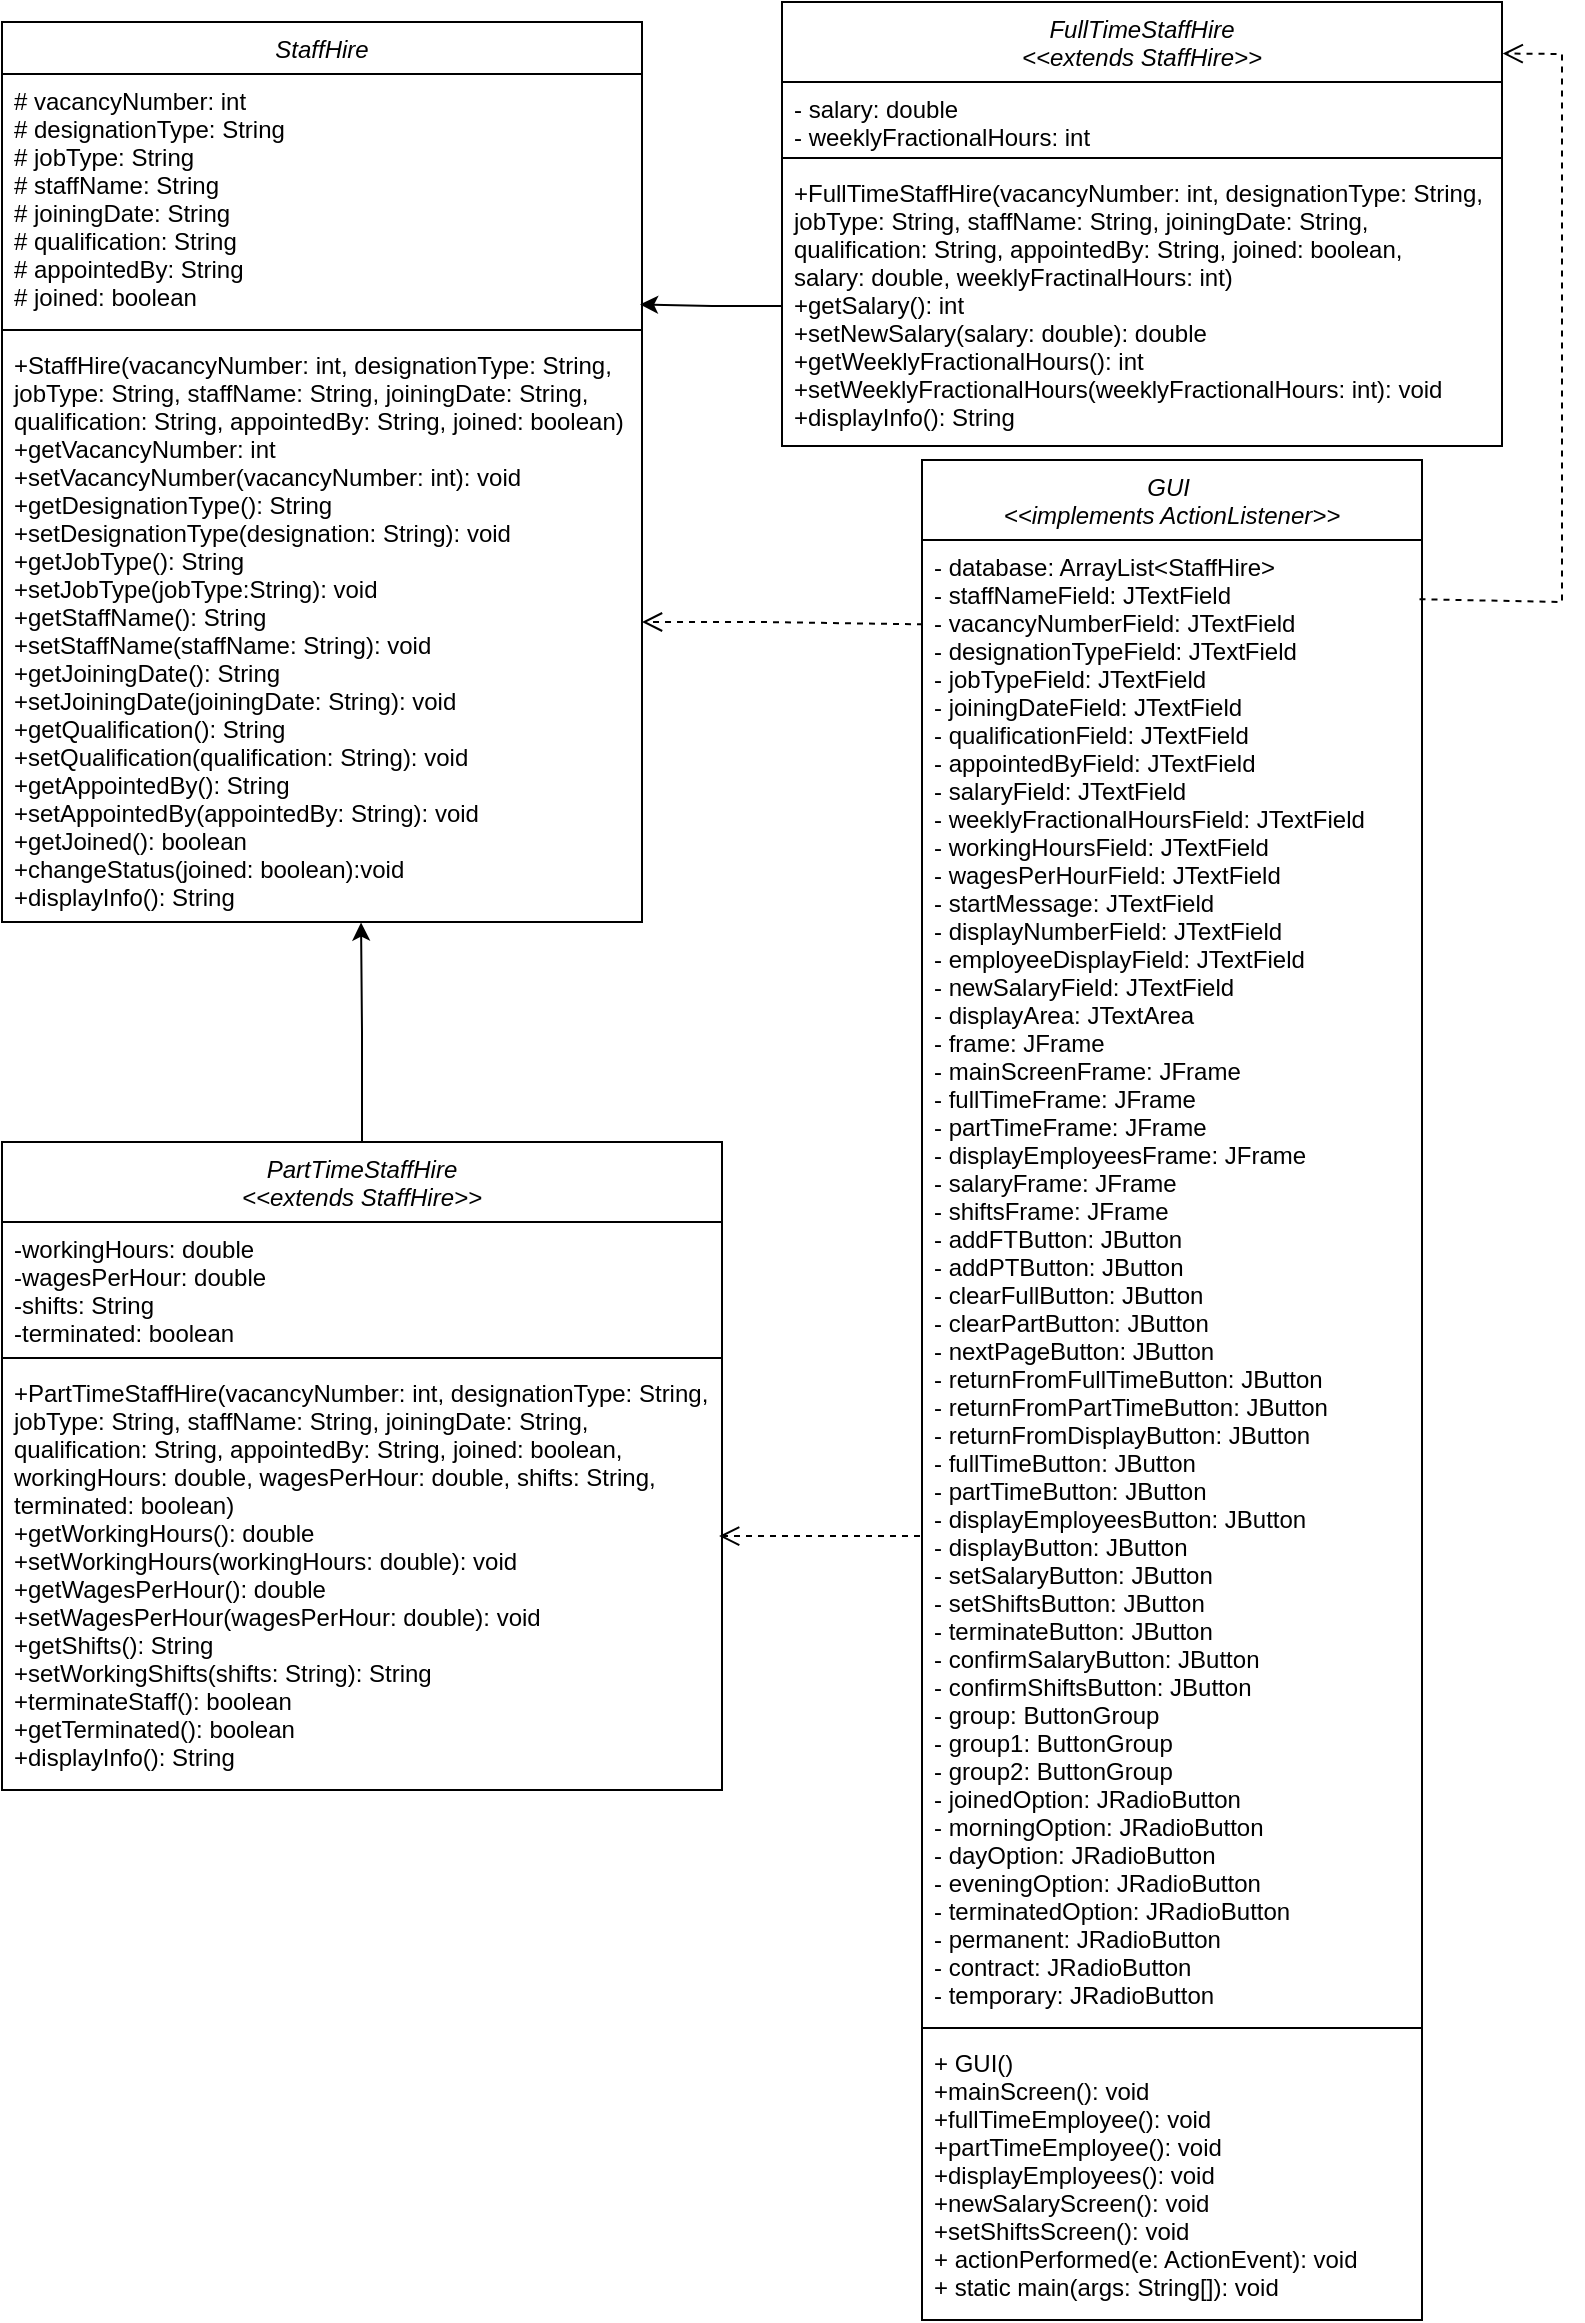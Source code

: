 <mxfile version="24.9.1">
  <diagram id="C5RBs43oDa-KdzZeNtuy" name="Page-1">
    <mxGraphModel dx="1977" dy="795" grid="1" gridSize="10" guides="1" tooltips="1" connect="1" arrows="1" fold="1" page="1" pageScale="1" pageWidth="827" pageHeight="1169" math="0" shadow="0">
      <root>
        <mxCell id="WIyWlLk6GJQsqaUBKTNV-0" />
        <mxCell id="WIyWlLk6GJQsqaUBKTNV-1" parent="WIyWlLk6GJQsqaUBKTNV-0" />
        <mxCell id="zkfFHV4jXpPFQw0GAbJ--0" value="StaffHire" style="swimlane;fontStyle=2;align=center;verticalAlign=top;childLayout=stackLayout;horizontal=1;startSize=26;horizontalStack=0;resizeParent=1;resizeLast=0;collapsible=1;marginBottom=0;rounded=0;shadow=0;strokeWidth=1;" parent="WIyWlLk6GJQsqaUBKTNV-1" vertex="1">
          <mxGeometry x="10" y="15" width="320" height="450" as="geometry">
            <mxRectangle x="40" y="20" width="160" height="26" as="alternateBounds" />
          </mxGeometry>
        </mxCell>
        <mxCell id="zkfFHV4jXpPFQw0GAbJ--1" value="# vacancyNumber: int&#xa;# designationType: String&#xa;# jobType: String&#xa;# staffName: String&#xa;# joiningDate: String&#xa;# qualification: String&#xa;# appointedBy: String&#xa;# joined: boolean&#xa;" style="text;align=left;verticalAlign=top;spacingLeft=4;spacingRight=4;overflow=hidden;rotatable=0;points=[[0,0.5],[1,0.5]];portConstraint=eastwest;" parent="zkfFHV4jXpPFQw0GAbJ--0" vertex="1">
          <mxGeometry y="26" width="320" height="124" as="geometry" />
        </mxCell>
        <mxCell id="zkfFHV4jXpPFQw0GAbJ--4" value="" style="line;html=1;strokeWidth=1;align=left;verticalAlign=middle;spacingTop=-1;spacingLeft=3;spacingRight=3;rotatable=0;labelPosition=right;points=[];portConstraint=eastwest;" parent="zkfFHV4jXpPFQw0GAbJ--0" vertex="1">
          <mxGeometry y="150" width="320" height="8" as="geometry" />
        </mxCell>
        <mxCell id="zkfFHV4jXpPFQw0GAbJ--5" value="+StaffHire(vacancyNumber: int, designationType: String,&#xa;jobType: String, staffName: String, joiningDate: String,&#xa;qualification: String, appointedBy: String, joined: boolean)&#xa;+getVacancyNumber: int&#xa;+setVacancyNumber(vacancyNumber: int): void&#xa;+getDesignationType(): String&#xa;+setDesignationType(designation: String): void&#xa;+getJobType(): String&#xa;+setJobType(jobType:String): void&#xa;+getStaffName(): String&#xa;+setStaffName(staffName: String): void&#xa;+getJoiningDate(): String&#xa;+setJoiningDate(joiningDate: String): void&#xa;+getQualification(): String&#xa;+setQualification(qualification: String): void&#xa;+getAppointedBy(): String&#xa;+setAppointedBy(appointedBy: String): void&#xa;+getJoined(): boolean&#xa;+changeStatus(joined: boolean):void&#xa;+displayInfo(): String&#xa;" style="text;align=left;verticalAlign=top;spacingLeft=4;spacingRight=4;overflow=hidden;rotatable=0;points=[[0,0.5],[1,0.5]];portConstraint=eastwest;" parent="zkfFHV4jXpPFQw0GAbJ--0" vertex="1">
          <mxGeometry y="158" width="320" height="292" as="geometry" />
        </mxCell>
        <mxCell id="5aMnuCD3aqie47kpc60D-0" value="FullTimeStaffHire&#xa;&lt;&lt;extends StaffHire&gt;&gt;&#xa;" style="swimlane;fontStyle=2;align=center;verticalAlign=top;childLayout=stackLayout;horizontal=1;startSize=40;horizontalStack=0;resizeParent=1;resizeLast=0;collapsible=1;marginBottom=0;rounded=0;shadow=0;strokeWidth=1;" vertex="1" parent="WIyWlLk6GJQsqaUBKTNV-1">
          <mxGeometry x="400" y="5" width="360" height="222" as="geometry">
            <mxRectangle x="230" y="20" width="160" height="40" as="alternateBounds" />
          </mxGeometry>
        </mxCell>
        <mxCell id="5aMnuCD3aqie47kpc60D-1" value="- salary: double&#xa;- weeklyFractionalHours: int" style="text;align=left;verticalAlign=top;spacingLeft=4;spacingRight=4;overflow=hidden;rotatable=0;points=[[0,0.5],[1,0.5]];portConstraint=eastwest;" vertex="1" parent="5aMnuCD3aqie47kpc60D-0">
          <mxGeometry y="40" width="360" height="34" as="geometry" />
        </mxCell>
        <mxCell id="5aMnuCD3aqie47kpc60D-2" value="" style="line;html=1;strokeWidth=1;align=left;verticalAlign=middle;spacingTop=-1;spacingLeft=3;spacingRight=3;rotatable=0;labelPosition=right;points=[];portConstraint=eastwest;" vertex="1" parent="5aMnuCD3aqie47kpc60D-0">
          <mxGeometry y="74" width="360" height="8" as="geometry" />
        </mxCell>
        <mxCell id="5aMnuCD3aqie47kpc60D-3" value="+FullTimeStaffHire(vacancyNumber: int, designationType: String,&#xa;jobType: String, staffName: String, joiningDate: String,&#xa;qualification: String, appointedBy: String, joined: boolean, &#xa;salary: double, weeklyFractinalHours: int)&#xa;+getSalary(): int&#xa;+setNewSalary(salary: double): double&#xa;+getWeeklyFractionalHours(): int&#xa;+setWeeklyFractionalHours(weeklyFractionalHours: int): void&#xa;+displayInfo(): String&#xa;" style="text;align=left;verticalAlign=top;spacingLeft=4;spacingRight=4;overflow=hidden;rotatable=0;points=[[0,0.5],[1,0.5]];portConstraint=eastwest;" vertex="1" parent="5aMnuCD3aqie47kpc60D-0">
          <mxGeometry y="82" width="360" height="140" as="geometry" />
        </mxCell>
        <mxCell id="5aMnuCD3aqie47kpc60D-4" value="PartTimeStaffHire&#xa;&lt;&lt;extends StaffHire&gt;&gt;" style="swimlane;fontStyle=2;align=center;verticalAlign=top;childLayout=stackLayout;horizontal=1;startSize=40;horizontalStack=0;resizeParent=1;resizeLast=0;collapsible=1;marginBottom=0;rounded=0;shadow=0;strokeWidth=1;" vertex="1" parent="WIyWlLk6GJQsqaUBKTNV-1">
          <mxGeometry x="10" y="575" width="360" height="324" as="geometry">
            <mxRectangle x="234" y="80" width="160" height="40" as="alternateBounds" />
          </mxGeometry>
        </mxCell>
        <mxCell id="5aMnuCD3aqie47kpc60D-5" value="-workingHours: double&#xa;-wagesPerHour: double&#xa;-shifts: String&#xa;-terminated: boolean" style="text;align=left;verticalAlign=top;spacingLeft=4;spacingRight=4;overflow=hidden;rotatable=0;points=[[0,0.5],[1,0.5]];portConstraint=eastwest;" vertex="1" parent="5aMnuCD3aqie47kpc60D-4">
          <mxGeometry y="40" width="360" height="64" as="geometry" />
        </mxCell>
        <mxCell id="5aMnuCD3aqie47kpc60D-6" value="" style="line;html=1;strokeWidth=1;align=left;verticalAlign=middle;spacingTop=-1;spacingLeft=3;spacingRight=3;rotatable=0;labelPosition=right;points=[];portConstraint=eastwest;" vertex="1" parent="5aMnuCD3aqie47kpc60D-4">
          <mxGeometry y="104" width="360" height="8" as="geometry" />
        </mxCell>
        <mxCell id="5aMnuCD3aqie47kpc60D-7" value="+PartTimeStaffHire(vacancyNumber: int, designationType: String,&#xa;jobType: String, staffName: String, joiningDate: String,&#xa;qualification: String, appointedBy: String, joined: boolean, &#xa;workingHours: double, wagesPerHour: double, shifts: String, &#xa;terminated: boolean)&#xa;+getWorkingHours(): double&#xa;+setWorkingHours(workingHours: double): void&#xa;+getWagesPerHour(): double&#xa;+setWagesPerHour(wagesPerHour: double): void&#xa;+getShifts(): String&#xa;+setWorkingShifts(shifts: String): String&#xa;+terminateStaff(): boolean&#xa;+getTerminated(): boolean&#xa;+displayInfo(): String&#xa;" style="text;align=left;verticalAlign=top;spacingLeft=4;spacingRight=4;overflow=hidden;rotatable=0;points=[[0,0.5],[1,0.5]];portConstraint=eastwest;" vertex="1" parent="5aMnuCD3aqie47kpc60D-4">
          <mxGeometry y="112" width="360" height="212" as="geometry" />
        </mxCell>
        <mxCell id="5aMnuCD3aqie47kpc60D-17" value="GUI &#xa;&lt;&lt;implements ActionListener&gt;&gt;" style="swimlane;fontStyle=2;align=center;verticalAlign=top;childLayout=stackLayout;horizontal=1;startSize=40;horizontalStack=0;resizeParent=1;resizeLast=0;collapsible=1;marginBottom=0;rounded=0;shadow=0;strokeWidth=1;" vertex="1" parent="WIyWlLk6GJQsqaUBKTNV-1">
          <mxGeometry x="470" y="234" width="250" height="930" as="geometry">
            <mxRectangle x="234" y="80" width="160" height="40" as="alternateBounds" />
          </mxGeometry>
        </mxCell>
        <mxCell id="5aMnuCD3aqie47kpc60D-18" value="- database: ArrayList&lt;StaffHire&gt;                         &#xa;- staffNameField: JTextField                              &#xa;- vacancyNumberField: JTextField                          &#xa;- designationTypeField: JTextField                        &#xa;- jobTypeField: JTextField                                &#xa;- joiningDateField: JTextField                           &#xa;- qualificationField: JTextField                          &#xa;- appointedByField: JTextField                            &#xa;- salaryField: JTextField                                 &#xa;- weeklyFractionalHoursField: JTextField                  &#xa;- workingHoursField: JTextField                           &#xa;- wagesPerHourField: JTextField                           &#xa;- startMessage: JTextField                                &#xa;- displayNumberField: JTextField                          &#xa;- employeeDisplayField: JTextField                        &#xa;- newSalaryField: JTextField                             &#xa;- displayArea: JTextArea                                  &#xa;- frame: JFrame                                          &#xa;- mainScreenFrame: JFrame                                 &#xa;- fullTimeFrame: JFrame                                   &#xa;- partTimeFrame: JFrame                                   &#xa;- displayEmployeesFrame: JFrame                           &#xa;- salaryFrame: JFrame                                     &#xa;- shiftsFrame: JFrame                                     &#xa;- addFTButton: JButton                                    &#xa;- addPTButton: JButton                                    &#xa;- clearFullButton: JButton                                &#xa;- clearPartButton: JButton                                &#xa;- nextPageButton: JButton                                 &#xa;- returnFromFullTimeButton: JButton                      &#xa;- returnFromPartTimeButton: JButton            &#xa;- returnFromDisplayButton: JButton               &#xa;- fullTimeButton: JButton                                &#xa;- partTimeButton: JButton                              &#xa;- displayEmployeesButton: JButton               &#xa;- displayButton: JButton                                 &#xa;- setSalaryButton: JButton                             &#xa;- setShiftsButton: JButton                              &#xa;- terminateButton: JButton                             &#xa;- confirmSalaryButton: JButton                      &#xa;- confirmShiftsButton: JButton                       &#xa;- group: ButtonGroup                                     &#xa;- group1: ButtonGroup                                   &#xa;- group2: ButtonGroup                                   &#xa;- joinedOption: JRadioButton                         &#xa;- morningOption: JRadioButton                      &#xa;- dayOption: JRadioButton                             &#xa;- eveningOption: JRadioButton                      &#xa;- terminatedOption: JRadioButton                  &#xa;- permanent: JRadioButton                            &#xa;- contract: JRadioButton                                  &#xa;- temporary: JRadioButton" style="text;align=left;verticalAlign=top;spacingLeft=4;spacingRight=4;overflow=hidden;rotatable=0;points=[[0,0.5],[1,0.5]];portConstraint=eastwest;" vertex="1" parent="5aMnuCD3aqie47kpc60D-17">
          <mxGeometry y="40" width="250" height="740" as="geometry" />
        </mxCell>
        <mxCell id="5aMnuCD3aqie47kpc60D-19" value="" style="line;html=1;strokeWidth=1;align=left;verticalAlign=middle;spacingTop=-1;spacingLeft=3;spacingRight=3;rotatable=0;labelPosition=right;points=[];portConstraint=eastwest;" vertex="1" parent="5aMnuCD3aqie47kpc60D-17">
          <mxGeometry y="780" width="250" height="8" as="geometry" />
        </mxCell>
        <mxCell id="5aMnuCD3aqie47kpc60D-20" value="+ GUI()&#xa;+mainScreen(): void&#xa;+fullTimeEmployee(): void&#xa;+partTimeEmployee(): void&#xa;+displayEmployees(): void&#xa;+newSalaryScreen(): void&#xa;+setShiftsScreen(): void&#xa;+ actionPerformed(e: ActionEvent): void &#xa;+ static main(args: String[]): void" style="text;align=left;verticalAlign=top;spacingLeft=4;spacingRight=4;overflow=hidden;rotatable=0;points=[[0,0.5],[1,0.5]];portConstraint=eastwest;" vertex="1" parent="5aMnuCD3aqie47kpc60D-17">
          <mxGeometry y="788" width="250" height="132" as="geometry" />
        </mxCell>
        <mxCell id="5aMnuCD3aqie47kpc60D-24" value="" style="html=1;verticalAlign=bottom;endArrow=open;dashed=1;endSize=8;curved=0;rounded=0;exitX=0.995;exitY=0.04;exitDx=0;exitDy=0;entryX=1.001;entryY=0.116;entryDx=0;entryDy=0;entryPerimeter=0;exitPerimeter=0;" edge="1" parent="WIyWlLk6GJQsqaUBKTNV-1" source="5aMnuCD3aqie47kpc60D-18" target="5aMnuCD3aqie47kpc60D-0">
          <mxGeometry relative="1" as="geometry">
            <mxPoint x="600" y="245" as="sourcePoint" />
            <mxPoint x="520" y="245" as="targetPoint" />
            <Array as="points">
              <mxPoint x="790" y="305" />
              <mxPoint x="790" y="165" />
              <mxPoint x="790" y="31" />
            </Array>
          </mxGeometry>
        </mxCell>
        <mxCell id="5aMnuCD3aqie47kpc60D-25" value="" style="html=1;verticalAlign=bottom;endArrow=open;dashed=1;endSize=8;curved=0;rounded=0;exitX=0.002;exitY=0.057;exitDx=0;exitDy=0;exitPerimeter=0;" edge="1" parent="WIyWlLk6GJQsqaUBKTNV-1" source="5aMnuCD3aqie47kpc60D-18">
          <mxGeometry relative="1" as="geometry">
            <mxPoint x="391" y="417" as="sourcePoint" />
            <mxPoint x="330" y="315" as="targetPoint" />
            <Array as="points">
              <mxPoint x="390" y="315" />
            </Array>
          </mxGeometry>
        </mxCell>
        <mxCell id="5aMnuCD3aqie47kpc60D-26" value="" style="html=1;verticalAlign=bottom;endArrow=open;dashed=1;endSize=8;curved=0;rounded=0;exitX=-0.004;exitY=0.673;exitDx=0;exitDy=0;exitPerimeter=0;entryX=0.996;entryY=0.401;entryDx=0;entryDy=0;entryPerimeter=0;" edge="1" parent="WIyWlLk6GJQsqaUBKTNV-1" source="5aMnuCD3aqie47kpc60D-18" target="5aMnuCD3aqie47kpc60D-7">
          <mxGeometry relative="1" as="geometry">
            <mxPoint x="455" y="551" as="sourcePoint" />
            <mxPoint x="370" y="637" as="targetPoint" />
            <Array as="points" />
          </mxGeometry>
        </mxCell>
        <mxCell id="5aMnuCD3aqie47kpc60D-27" style="edgeStyle=orthogonalEdgeStyle;rounded=0;orthogonalLoop=1;jettySize=auto;html=1;exitX=0.5;exitY=0;exitDx=0;exitDy=0;entryX=0.561;entryY=1.001;entryDx=0;entryDy=0;entryPerimeter=0;" edge="1" parent="WIyWlLk6GJQsqaUBKTNV-1" source="5aMnuCD3aqie47kpc60D-4" target="zkfFHV4jXpPFQw0GAbJ--5">
          <mxGeometry relative="1" as="geometry" />
        </mxCell>
        <mxCell id="5aMnuCD3aqie47kpc60D-30" style="edgeStyle=orthogonalEdgeStyle;rounded=0;orthogonalLoop=1;jettySize=auto;html=1;exitX=0;exitY=0.5;exitDx=0;exitDy=0;entryX=0.997;entryY=0.929;entryDx=0;entryDy=0;entryPerimeter=0;" edge="1" parent="WIyWlLk6GJQsqaUBKTNV-1" source="5aMnuCD3aqie47kpc60D-3" target="zkfFHV4jXpPFQw0GAbJ--1">
          <mxGeometry relative="1" as="geometry" />
        </mxCell>
      </root>
    </mxGraphModel>
  </diagram>
</mxfile>
